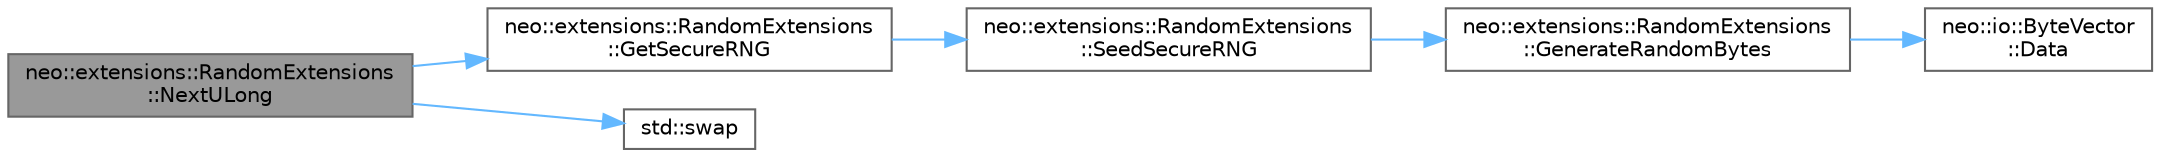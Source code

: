 digraph "neo::extensions::RandomExtensions::NextULong"
{
 // LATEX_PDF_SIZE
  bgcolor="transparent";
  edge [fontname=Helvetica,fontsize=10,labelfontname=Helvetica,labelfontsize=10];
  node [fontname=Helvetica,fontsize=10,shape=box,height=0.2,width=0.4];
  rankdir="LR";
  Node1 [id="Node000001",label="neo::extensions::RandomExtensions\l::NextULong",height=0.2,width=0.4,color="gray40", fillcolor="grey60", style="filled", fontcolor="black",tooltip="Generate random 64-bit unsigned integer in range [min, max]."];
  Node1 -> Node2 [id="edge1_Node000001_Node000002",color="steelblue1",style="solid",tooltip=" "];
  Node2 [id="Node000002",label="neo::extensions::RandomExtensions\l::GetSecureRNG",height=0.2,width=0.4,color="grey40", fillcolor="white", style="filled",URL="$classneo_1_1extensions_1_1_random_extensions.html#a129d15d8cff5b341a3d6eb0a2956daa7",tooltip="Get secure random number generator."];
  Node2 -> Node3 [id="edge2_Node000002_Node000003",color="steelblue1",style="solid",tooltip=" "];
  Node3 [id="Node000003",label="neo::extensions::RandomExtensions\l::SeedSecureRNG",height=0.2,width=0.4,color="grey40", fillcolor="white", style="filled",URL="$classneo_1_1extensions_1_1_random_extensions.html#a6536af86ce5b1468e0bc1d33f7f6fd6c",tooltip="Seed the RNG with secure random data."];
  Node3 -> Node4 [id="edge3_Node000003_Node000004",color="steelblue1",style="solid",tooltip=" "];
  Node4 [id="Node000004",label="neo::extensions::RandomExtensions\l::GenerateRandomBytes",height=0.2,width=0.4,color="grey40", fillcolor="white", style="filled",URL="$classneo_1_1extensions_1_1_random_extensions.html#a0c5dc27ea7212a2046c9e48b0f05c557",tooltip="Generate cryptographically secure random bytes."];
  Node4 -> Node5 [id="edge4_Node000004_Node000005",color="steelblue1",style="solid",tooltip=" "];
  Node5 [id="Node000005",label="neo::io::ByteVector\l::Data",height=0.2,width=0.4,color="grey40", fillcolor="white", style="filled",URL="$classneo_1_1io_1_1_byte_vector.html#a971af50d2778c4435c924cf4b839e8a1",tooltip="Gets a pointer to the data."];
  Node1 -> Node6 [id="edge5_Node000001_Node000006",color="steelblue1",style="solid",tooltip=" "];
  Node6 [id="Node000006",label="std::swap",height=0.2,width=0.4,color="grey40", fillcolor="white", style="filled",URL="$namespacestd.html#a4874fd00297ff5aef2872379cb521783",tooltip="exchanges the values of two JSON objects"];
}
